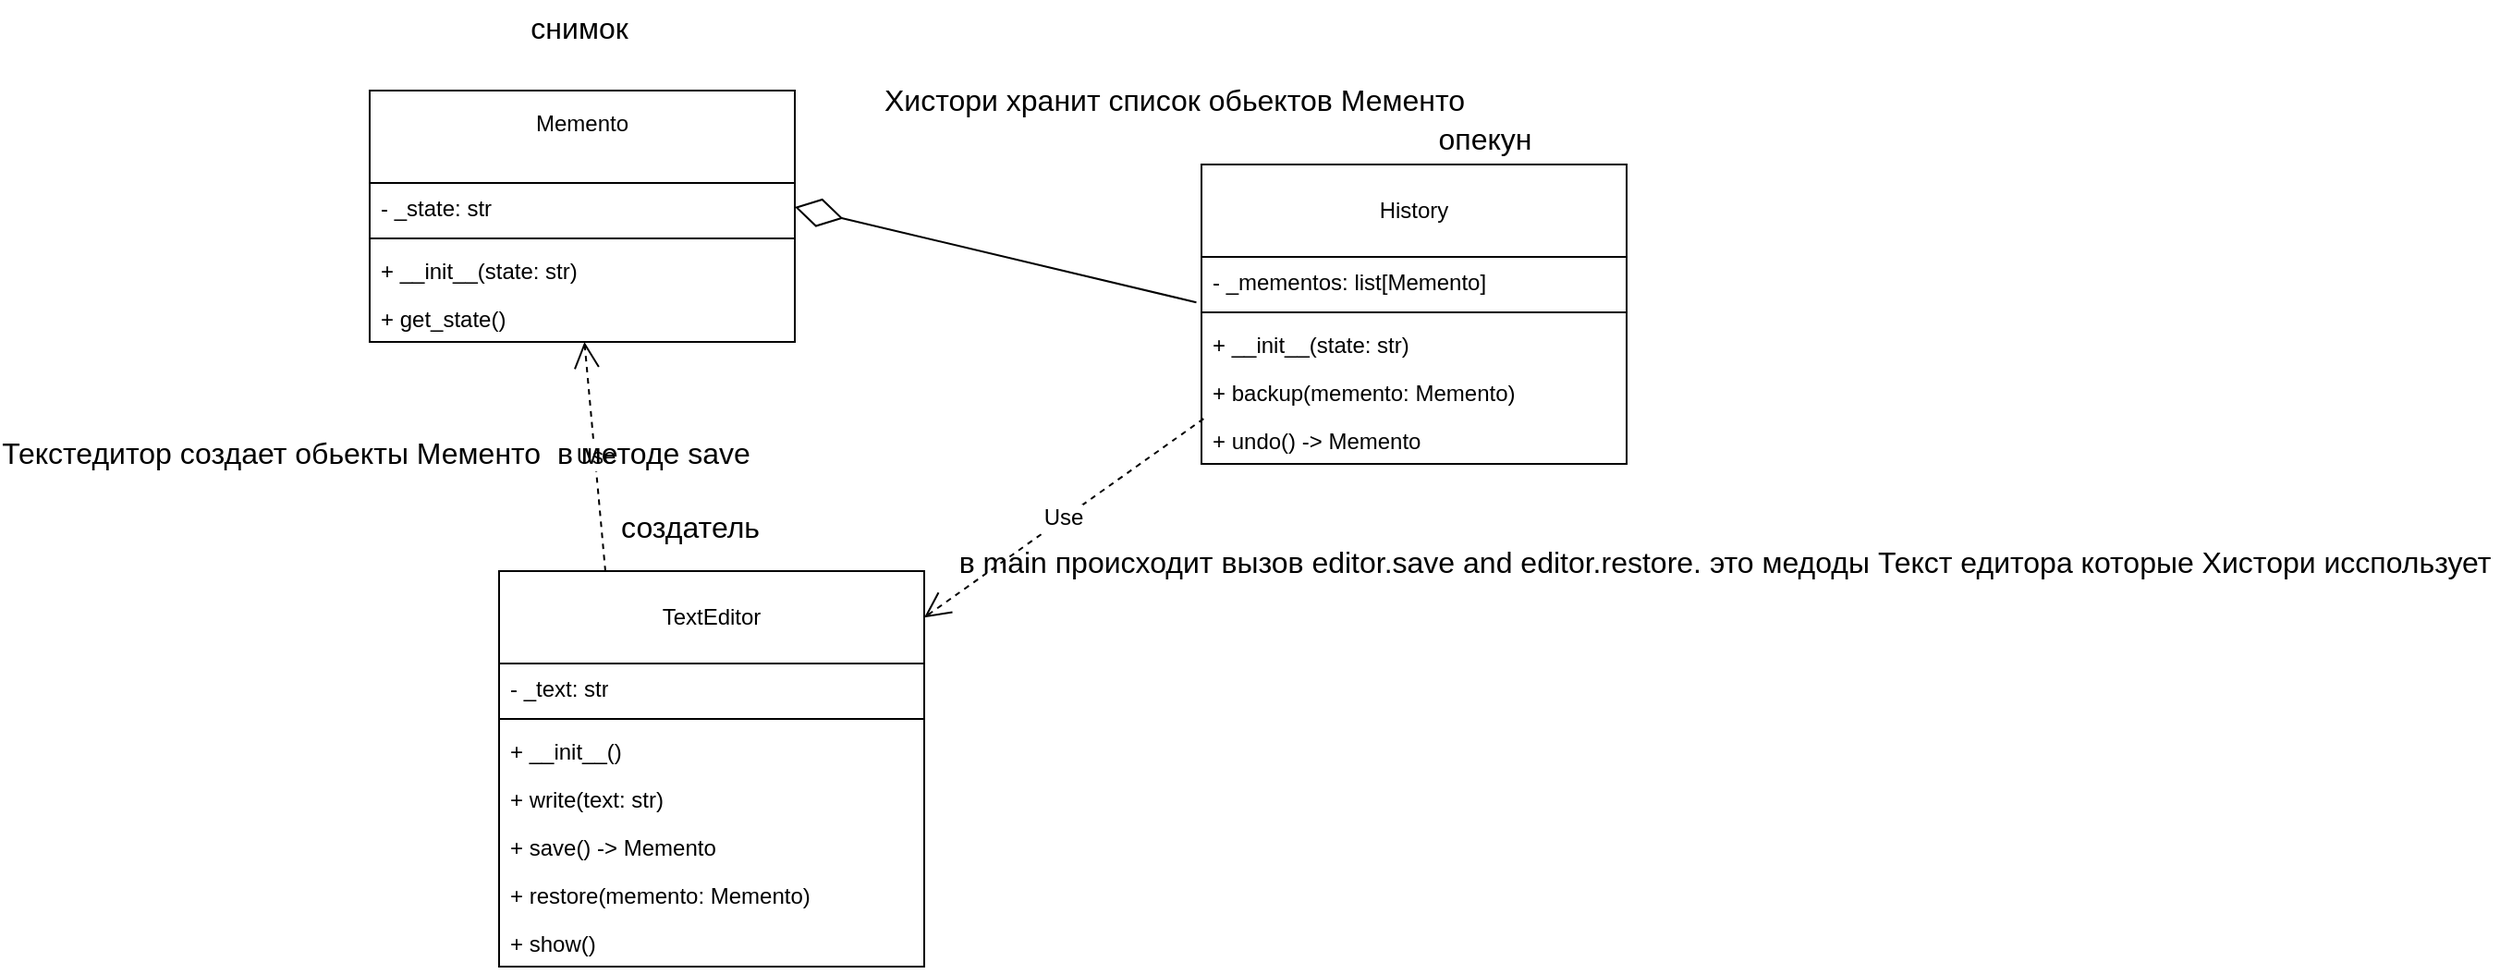 <mxfile version="28.1.2">
  <diagram name="Page-1" id="-k9DxLNlTHZnoAsA9va0">
    <mxGraphModel dx="1773" dy="1252" grid="1" gridSize="10" guides="1" tooltips="1" connect="1" arrows="1" fold="1" page="1" pageScale="1" pageWidth="850" pageHeight="1100" math="0" shadow="0">
      <root>
        <mxCell id="0" />
        <mxCell id="1" parent="0" />
        <mxCell id="62Ebwo1yIqyGH6e_DYBX-1" value="Memento&lt;div&gt;&lt;br&gt;&lt;/div&gt;" style="swimlane;fontStyle=0;childLayout=stackLayout;horizontal=1;startSize=50;fillColor=none;horizontalStack=0;resizeParent=1;resizeParentMax=0;resizeLast=0;collapsible=1;marginBottom=0;whiteSpace=wrap;html=1;" vertex="1" parent="1">
          <mxGeometry x="60" y="140" width="230" height="136" as="geometry" />
        </mxCell>
        <mxCell id="62Ebwo1yIqyGH6e_DYBX-2" value="- _state: str" style="text;strokeColor=none;fillColor=none;align=left;verticalAlign=top;spacingLeft=4;spacingRight=4;overflow=hidden;rotatable=0;points=[[0,0.5],[1,0.5]];portConstraint=eastwest;whiteSpace=wrap;html=1;" vertex="1" parent="62Ebwo1yIqyGH6e_DYBX-1">
          <mxGeometry y="50" width="230" height="26" as="geometry" />
        </mxCell>
        <mxCell id="62Ebwo1yIqyGH6e_DYBX-3" value="" style="line;strokeWidth=1;fillColor=none;align=left;verticalAlign=middle;spacingTop=-1;spacingLeft=3;spacingRight=3;rotatable=0;labelPosition=right;points=[];portConstraint=eastwest;strokeColor=inherit;" vertex="1" parent="62Ebwo1yIqyGH6e_DYBX-1">
          <mxGeometry y="76" width="230" height="8" as="geometry" />
        </mxCell>
        <mxCell id="62Ebwo1yIqyGH6e_DYBX-4" value="+ __init__(state: str)" style="text;strokeColor=none;fillColor=none;align=left;verticalAlign=top;spacingLeft=4;spacingRight=4;overflow=hidden;rotatable=0;points=[[0,0.5],[1,0.5]];portConstraint=eastwest;whiteSpace=wrap;html=1;" vertex="1" parent="62Ebwo1yIqyGH6e_DYBX-1">
          <mxGeometry y="84" width="230" height="26" as="geometry" />
        </mxCell>
        <mxCell id="62Ebwo1yIqyGH6e_DYBX-5" value="+ get_state()" style="text;strokeColor=none;fillColor=none;align=left;verticalAlign=top;spacingLeft=4;spacingRight=4;overflow=hidden;rotatable=0;points=[[0,0.5],[1,0.5]];portConstraint=eastwest;whiteSpace=wrap;html=1;" vertex="1" parent="62Ebwo1yIqyGH6e_DYBX-1">
          <mxGeometry y="110" width="230" height="26" as="geometry" />
        </mxCell>
        <mxCell id="62Ebwo1yIqyGH6e_DYBX-6" value="TextEditor" style="swimlane;fontStyle=0;childLayout=stackLayout;horizontal=1;startSize=50;fillColor=none;horizontalStack=0;resizeParent=1;resizeParentMax=0;resizeLast=0;collapsible=1;marginBottom=0;whiteSpace=wrap;html=1;" vertex="1" parent="1">
          <mxGeometry x="130" y="400" width="230" height="214" as="geometry" />
        </mxCell>
        <mxCell id="62Ebwo1yIqyGH6e_DYBX-7" value="- _text: str" style="text;strokeColor=none;fillColor=none;align=left;verticalAlign=top;spacingLeft=4;spacingRight=4;overflow=hidden;rotatable=0;points=[[0,0.5],[1,0.5]];portConstraint=eastwest;whiteSpace=wrap;html=1;" vertex="1" parent="62Ebwo1yIqyGH6e_DYBX-6">
          <mxGeometry y="50" width="230" height="26" as="geometry" />
        </mxCell>
        <mxCell id="62Ebwo1yIqyGH6e_DYBX-8" value="" style="line;strokeWidth=1;fillColor=none;align=left;verticalAlign=middle;spacingTop=-1;spacingLeft=3;spacingRight=3;rotatable=0;labelPosition=right;points=[];portConstraint=eastwest;strokeColor=inherit;" vertex="1" parent="62Ebwo1yIqyGH6e_DYBX-6">
          <mxGeometry y="76" width="230" height="8" as="geometry" />
        </mxCell>
        <mxCell id="62Ebwo1yIqyGH6e_DYBX-9" value="+ __init__()" style="text;strokeColor=none;fillColor=none;align=left;verticalAlign=top;spacingLeft=4;spacingRight=4;overflow=hidden;rotatable=0;points=[[0,0.5],[1,0.5]];portConstraint=eastwest;whiteSpace=wrap;html=1;" vertex="1" parent="62Ebwo1yIqyGH6e_DYBX-6">
          <mxGeometry y="84" width="230" height="26" as="geometry" />
        </mxCell>
        <mxCell id="62Ebwo1yIqyGH6e_DYBX-10" value="+ write(text: str)" style="text;strokeColor=none;fillColor=none;align=left;verticalAlign=top;spacingLeft=4;spacingRight=4;overflow=hidden;rotatable=0;points=[[0,0.5],[1,0.5]];portConstraint=eastwest;whiteSpace=wrap;html=1;" vertex="1" parent="62Ebwo1yIqyGH6e_DYBX-6">
          <mxGeometry y="110" width="230" height="26" as="geometry" />
        </mxCell>
        <mxCell id="62Ebwo1yIqyGH6e_DYBX-11" value="+ save() -&amp;gt; Memento" style="text;strokeColor=none;fillColor=none;align=left;verticalAlign=top;spacingLeft=4;spacingRight=4;overflow=hidden;rotatable=0;points=[[0,0.5],[1,0.5]];portConstraint=eastwest;whiteSpace=wrap;html=1;" vertex="1" parent="62Ebwo1yIqyGH6e_DYBX-6">
          <mxGeometry y="136" width="230" height="26" as="geometry" />
        </mxCell>
        <mxCell id="62Ebwo1yIqyGH6e_DYBX-12" value="+ restore(memento: Memento)" style="text;strokeColor=none;fillColor=none;align=left;verticalAlign=top;spacingLeft=4;spacingRight=4;overflow=hidden;rotatable=0;points=[[0,0.5],[1,0.5]];portConstraint=eastwest;whiteSpace=wrap;html=1;" vertex="1" parent="62Ebwo1yIqyGH6e_DYBX-6">
          <mxGeometry y="162" width="230" height="26" as="geometry" />
        </mxCell>
        <mxCell id="62Ebwo1yIqyGH6e_DYBX-13" value="+ show()" style="text;strokeColor=none;fillColor=none;align=left;verticalAlign=top;spacingLeft=4;spacingRight=4;overflow=hidden;rotatable=0;points=[[0,0.5],[1,0.5]];portConstraint=eastwest;whiteSpace=wrap;html=1;" vertex="1" parent="62Ebwo1yIqyGH6e_DYBX-6">
          <mxGeometry y="188" width="230" height="26" as="geometry" />
        </mxCell>
        <mxCell id="62Ebwo1yIqyGH6e_DYBX-14" value="History" style="swimlane;fontStyle=0;childLayout=stackLayout;horizontal=1;startSize=50;fillColor=none;horizontalStack=0;resizeParent=1;resizeParentMax=0;resizeLast=0;collapsible=1;marginBottom=0;whiteSpace=wrap;html=1;" vertex="1" parent="1">
          <mxGeometry x="510" y="180" width="230" height="162" as="geometry" />
        </mxCell>
        <mxCell id="62Ebwo1yIqyGH6e_DYBX-15" value="- _mementos: list[Memento]" style="text;strokeColor=none;fillColor=none;align=left;verticalAlign=top;spacingLeft=4;spacingRight=4;overflow=hidden;rotatable=0;points=[[0,0.5],[1,0.5]];portConstraint=eastwest;whiteSpace=wrap;html=1;" vertex="1" parent="62Ebwo1yIqyGH6e_DYBX-14">
          <mxGeometry y="50" width="230" height="26" as="geometry" />
        </mxCell>
        <mxCell id="62Ebwo1yIqyGH6e_DYBX-16" value="" style="line;strokeWidth=1;fillColor=none;align=left;verticalAlign=middle;spacingTop=-1;spacingLeft=3;spacingRight=3;rotatable=0;labelPosition=right;points=[];portConstraint=eastwest;strokeColor=inherit;" vertex="1" parent="62Ebwo1yIqyGH6e_DYBX-14">
          <mxGeometry y="76" width="230" height="8" as="geometry" />
        </mxCell>
        <mxCell id="62Ebwo1yIqyGH6e_DYBX-17" value="+ __init__(state: str)" style="text;strokeColor=none;fillColor=none;align=left;verticalAlign=top;spacingLeft=4;spacingRight=4;overflow=hidden;rotatable=0;points=[[0,0.5],[1,0.5]];portConstraint=eastwest;whiteSpace=wrap;html=1;" vertex="1" parent="62Ebwo1yIqyGH6e_DYBX-14">
          <mxGeometry y="84" width="230" height="26" as="geometry" />
        </mxCell>
        <mxCell id="62Ebwo1yIqyGH6e_DYBX-18" value="+ backup(memento: Memento)" style="text;strokeColor=none;fillColor=none;align=left;verticalAlign=top;spacingLeft=4;spacingRight=4;overflow=hidden;rotatable=0;points=[[0,0.5],[1,0.5]];portConstraint=eastwest;whiteSpace=wrap;html=1;" vertex="1" parent="62Ebwo1yIqyGH6e_DYBX-14">
          <mxGeometry y="110" width="230" height="26" as="geometry" />
        </mxCell>
        <mxCell id="62Ebwo1yIqyGH6e_DYBX-32" value="+ undo() -&amp;gt; Memento" style="text;strokeColor=none;fillColor=none;align=left;verticalAlign=top;spacingLeft=4;spacingRight=4;overflow=hidden;rotatable=0;points=[[0,0.5],[1,0.5]];portConstraint=eastwest;whiteSpace=wrap;html=1;" vertex="1" parent="62Ebwo1yIqyGH6e_DYBX-14">
          <mxGeometry y="136" width="230" height="26" as="geometry" />
        </mxCell>
        <mxCell id="62Ebwo1yIqyGH6e_DYBX-34" value="" style="endArrow=diamondThin;endFill=0;endSize=24;html=1;rounded=0;fontSize=12;curved=1;entryX=1;entryY=0.5;entryDx=0;entryDy=0;exitX=-0.012;exitY=0.946;exitDx=0;exitDy=0;exitPerimeter=0;" edge="1" parent="1" source="62Ebwo1yIqyGH6e_DYBX-15" target="62Ebwo1yIqyGH6e_DYBX-2">
          <mxGeometry width="160" relative="1" as="geometry">
            <mxPoint x="300" y="200" as="sourcePoint" />
            <mxPoint x="510" y="300" as="targetPoint" />
          </mxGeometry>
        </mxCell>
        <mxCell id="62Ebwo1yIqyGH6e_DYBX-35" value="Хистори хранит список обьектов Мементо" style="text;html=1;align=center;verticalAlign=middle;resizable=0;points=[];autosize=1;strokeColor=none;fillColor=none;fontSize=16;" vertex="1" parent="1">
          <mxGeometry x="340" y="130" width="310" height="30" as="geometry" />
        </mxCell>
        <mxCell id="62Ebwo1yIqyGH6e_DYBX-36" value="Use" style="endArrow=open;endSize=12;dashed=1;html=1;rounded=0;fontSize=12;curved=1;exitX=0.25;exitY=0;exitDx=0;exitDy=0;" edge="1" parent="1" source="62Ebwo1yIqyGH6e_DYBX-6" target="62Ebwo1yIqyGH6e_DYBX-5">
          <mxGeometry width="160" relative="1" as="geometry">
            <mxPoint x="350" y="300" as="sourcePoint" />
            <mxPoint x="510" y="300" as="targetPoint" />
          </mxGeometry>
        </mxCell>
        <mxCell id="62Ebwo1yIqyGH6e_DYBX-37" value="Текстедитор создает обьекты Мементо&amp;nbsp; в методе save" style="text;html=1;align=center;verticalAlign=middle;resizable=0;points=[];autosize=1;strokeColor=none;fillColor=none;fontSize=16;" vertex="1" parent="1">
          <mxGeometry x="-127" y="321" width="380" height="30" as="geometry" />
        </mxCell>
        <mxCell id="62Ebwo1yIqyGH6e_DYBX-38" value="Use" style="endArrow=open;endSize=12;dashed=1;html=1;rounded=0;fontSize=12;curved=1;exitX=0.005;exitY=0.06;exitDx=0;exitDy=0;exitPerimeter=0;" edge="1" parent="1" source="62Ebwo1yIqyGH6e_DYBX-32" target="62Ebwo1yIqyGH6e_DYBX-6">
          <mxGeometry width="160" relative="1" as="geometry">
            <mxPoint x="512" y="544" as="sourcePoint" />
            <mxPoint x="500" y="420" as="targetPoint" />
          </mxGeometry>
        </mxCell>
        <mxCell id="62Ebwo1yIqyGH6e_DYBX-39" value="опекун" style="text;html=1;align=center;verticalAlign=middle;resizable=0;points=[];autosize=1;strokeColor=none;fillColor=none;fontSize=16;" vertex="1" parent="1">
          <mxGeometry x="628" y="151" width="70" height="30" as="geometry" />
        </mxCell>
        <mxCell id="62Ebwo1yIqyGH6e_DYBX-40" value="снимок" style="text;html=1;align=center;verticalAlign=middle;resizable=0;points=[];autosize=1;strokeColor=none;fillColor=none;fontSize=16;" vertex="1" parent="1">
          <mxGeometry x="138" y="91" width="70" height="30" as="geometry" />
        </mxCell>
        <mxCell id="62Ebwo1yIqyGH6e_DYBX-41" value="создатель" style="text;html=1;align=center;verticalAlign=middle;resizable=0;points=[];autosize=1;strokeColor=none;fillColor=none;fontSize=16;" vertex="1" parent="1">
          <mxGeometry x="188" y="361" width="90" height="30" as="geometry" />
        </mxCell>
        <mxCell id="62Ebwo1yIqyGH6e_DYBX-42" value="в main происходит вызов editor.save and editor.restore. это медоды Текст едитора которые Хистори исспользует&amp;nbsp;" style="text;html=1;align=center;verticalAlign=middle;resizable=0;points=[];autosize=1;strokeColor=none;fillColor=none;fontSize=16;" vertex="1" parent="1">
          <mxGeometry x="410" y="380" width="770" height="30" as="geometry" />
        </mxCell>
      </root>
    </mxGraphModel>
  </diagram>
</mxfile>
